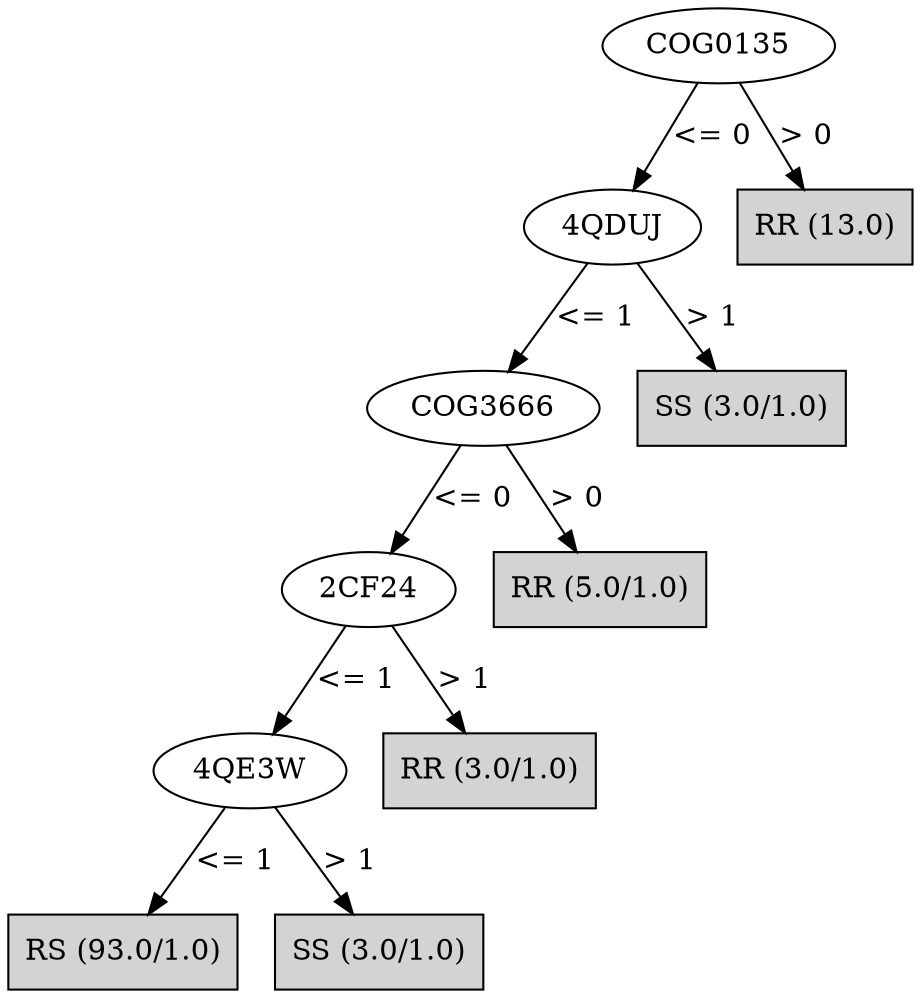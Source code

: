 digraph J48Tree {
N0 [label="COG0135" ]
N0->N1 [label="<= 0"]
N1 [label="4QDUJ" ]
N1->N2 [label="<= 1"]
N2 [label="COG3666" ]
N2->N3 [label="<= 0"]
N3 [label="2CF24" ]
N3->N4 [label="<= 1"]
N4 [label="4QE3W" ]
N4->N5 [label="<= 1"]
N5 [label="RS (93.0/1.0)" shape=box style=filled ]
N4->N6 [label="> 1"]
N6 [label="SS (3.0/1.0)" shape=box style=filled ]
N3->N7 [label="> 1"]
N7 [label="RR (3.0/1.0)" shape=box style=filled ]
N2->N8 [label="> 0"]
N8 [label="RR (5.0/1.0)" shape=box style=filled ]
N1->N9 [label="> 1"]
N9 [label="SS (3.0/1.0)" shape=box style=filled ]
N0->N10 [label="> 0"]
N10 [label="RR (13.0)" shape=box style=filled ]
}

